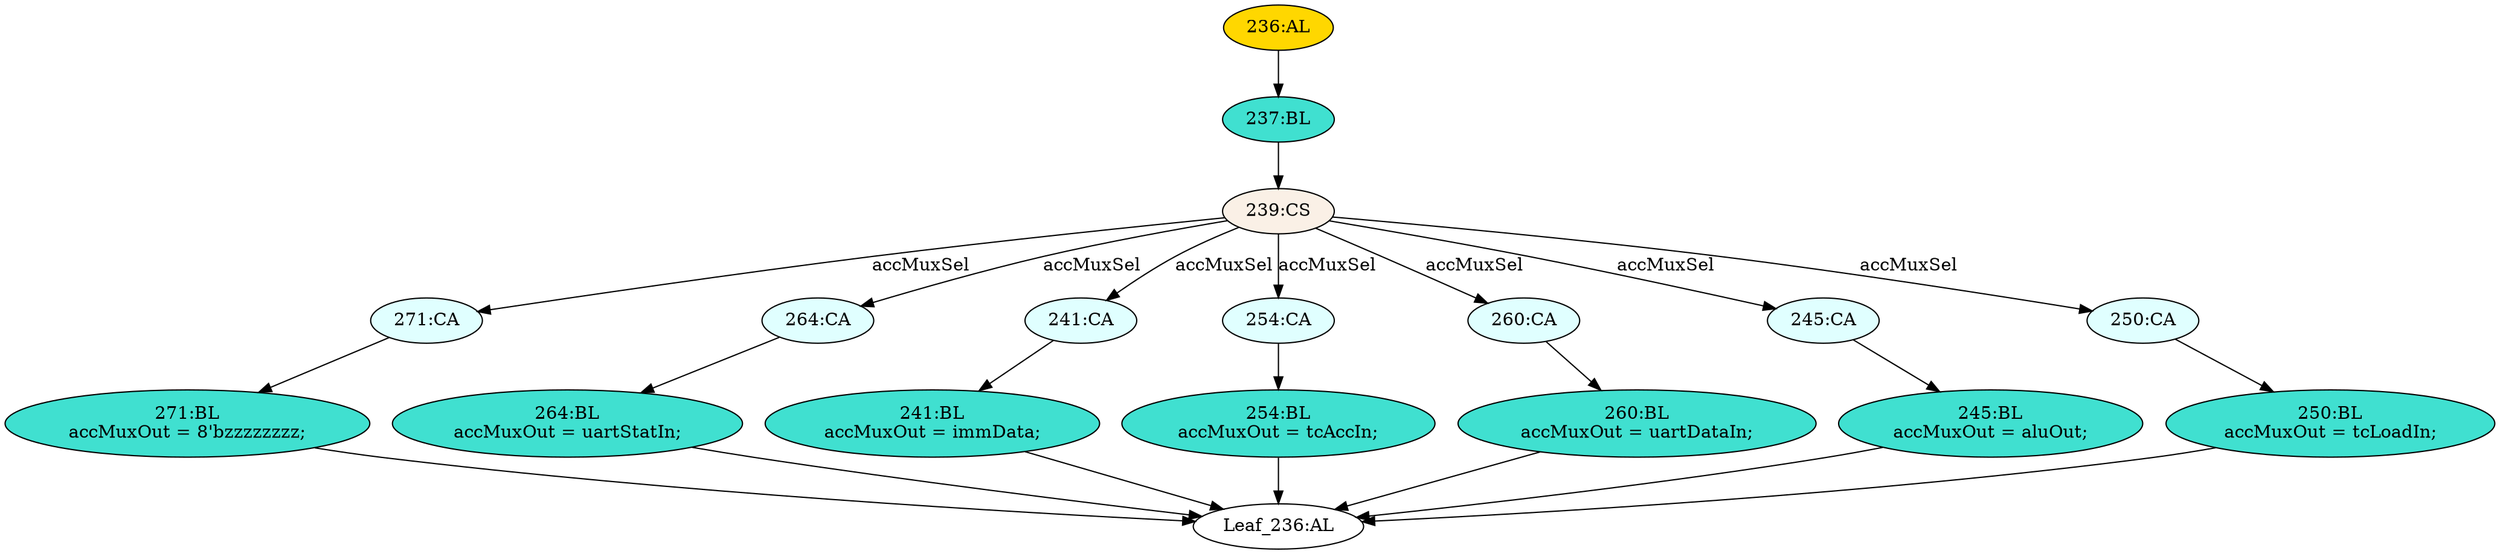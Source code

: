 strict digraph "compose( ,  )" {
	node [label="\N"];
	"254:BL"	 [ast="<pyverilog.vparser.ast.Block object at 0x7f82813b01d0>",
		fillcolor=turquoise,
		label="254:BL
accMuxOut = tcAccIn;",
		statements="[<pyverilog.vparser.ast.BlockingSubstitution object at 0x7f82813b0210>]",
		style=filled,
		typ=Block];
	"Leaf_236:AL"	 [def_var="['accMuxOut']",
		label="Leaf_236:AL"];
	"254:BL" -> "Leaf_236:AL"	 [cond="[]",
		lineno=None];
	"239:CS"	 [ast="<pyverilog.vparser.ast.CaseStatement object at 0x7f82813b07d0>",
		fillcolor=linen,
		label="239:CS",
		statements="[]",
		style=filled,
		typ=CaseStatement];
	"271:CA"	 [ast="<pyverilog.vparser.ast.Case object at 0x7f82813b0750>",
		fillcolor=lightcyan,
		label="271:CA",
		statements="[]",
		style=filled,
		typ=Case];
	"239:CS" -> "271:CA"	 [cond="['accMuxSel']",
		label=accMuxSel,
		lineno=239];
	"264:CA"	 [ast="<pyverilog.vparser.ast.Case object at 0x7f82813b0590>",
		fillcolor=lightcyan,
		label="264:CA",
		statements="[]",
		style=filled,
		typ=Case];
	"239:CS" -> "264:CA"	 [cond="['accMuxSel']",
		label=accMuxSel,
		lineno=239];
	"241:CA"	 [ast="<pyverilog.vparser.ast.Case object at 0x7f82813bedd0>",
		fillcolor=lightcyan,
		label="241:CA",
		statements="[]",
		style=filled,
		typ=Case];
	"239:CS" -> "241:CA"	 [cond="['accMuxSel']",
		label=accMuxSel,
		lineno=239];
	"254:CA"	 [ast="<pyverilog.vparser.ast.Case object at 0x7f82813b0090>",
		fillcolor=lightcyan,
		label="254:CA",
		statements="[]",
		style=filled,
		typ=Case];
	"239:CS" -> "254:CA"	 [cond="['accMuxSel']",
		label=accMuxSel,
		lineno=239];
	"260:CA"	 [ast="<pyverilog.vparser.ast.Case object at 0x7f82813b0310>",
		fillcolor=lightcyan,
		label="260:CA",
		statements="[]",
		style=filled,
		typ=Case];
	"239:CS" -> "260:CA"	 [cond="['accMuxSel']",
		label=accMuxSel,
		lineno=239];
	"245:CA"	 [ast="<pyverilog.vparser.ast.Case object at 0x7f82813e82d0>",
		fillcolor=lightcyan,
		label="245:CA",
		statements="[]",
		style=filled,
		typ=Case];
	"239:CS" -> "245:CA"	 [cond="['accMuxSel']",
		label=accMuxSel,
		lineno=239];
	"250:CA"	 [ast="<pyverilog.vparser.ast.Case object at 0x7f828169ea10>",
		fillcolor=lightcyan,
		label="250:CA",
		statements="[]",
		style=filled,
		typ=Case];
	"239:CS" -> "250:CA"	 [cond="['accMuxSel']",
		label=accMuxSel,
		lineno=239];
	"260:BL"	 [ast="<pyverilog.vparser.ast.Block object at 0x7f82813b0450>",
		fillcolor=turquoise,
		label="260:BL
accMuxOut = uartDataIn;",
		statements="[<pyverilog.vparser.ast.BlockingSubstitution object at 0x7f82813b0490>]",
		style=filled,
		typ=Block];
	"260:BL" -> "Leaf_236:AL"	 [cond="[]",
		lineno=None];
	"245:BL"	 [ast="<pyverilog.vparser.ast.Block object at 0x7f828170ba90>",
		fillcolor=turquoise,
		label="245:BL
accMuxOut = aluOut;",
		statements="[<pyverilog.vparser.ast.BlockingSubstitution object at 0x7f828170bbd0>]",
		style=filled,
		typ=Block];
	"245:BL" -> "Leaf_236:AL"	 [cond="[]",
		lineno=None];
	"271:BL"	 [ast="<pyverilog.vparser.ast.Block object at 0x7f82813b0910>",
		fillcolor=turquoise,
		label="271:BL
accMuxOut = 8'bzzzzzzzz;",
		statements="[<pyverilog.vparser.ast.BlockingSubstitution object at 0x7f82813b0950>]",
		style=filled,
		typ=Block];
	"271:CA" -> "271:BL"	 [cond="[]",
		lineno=None];
	"264:BL"	 [ast="<pyverilog.vparser.ast.Block object at 0x7f82813b06d0>",
		fillcolor=turquoise,
		label="264:BL
accMuxOut = uartStatIn;",
		statements="[<pyverilog.vparser.ast.BlockingSubstitution object at 0x7f82813b0710>]",
		style=filled,
		typ=Block];
	"264:CA" -> "264:BL"	 [cond="[]",
		lineno=None];
	"250:BL"	 [ast="<pyverilog.vparser.ast.Block object at 0x7f828169e9d0>",
		fillcolor=turquoise,
		label="250:BL
accMuxOut = tcLoadIn;",
		statements="[<pyverilog.vparser.ast.BlockingSubstitution object at 0x7f828169ecd0>]",
		style=filled,
		typ=Block];
	"250:BL" -> "Leaf_236:AL"	 [cond="[]",
		lineno=None];
	"241:BL"	 [ast="<pyverilog.vparser.ast.Block object at 0x7f82813be890>",
		fillcolor=turquoise,
		label="241:BL
accMuxOut = immData;",
		statements="[<pyverilog.vparser.ast.BlockingSubstitution object at 0x7f82813bec90>]",
		style=filled,
		typ=Block];
	"241:BL" -> "Leaf_236:AL"	 [cond="[]",
		lineno=None];
	"241:CA" -> "241:BL"	 [cond="[]",
		lineno=None];
	"254:CA" -> "254:BL"	 [cond="[]",
		lineno=None];
	"260:CA" -> "260:BL"	 [cond="[]",
		lineno=None];
	"245:CA" -> "245:BL"	 [cond="[]",
		lineno=None];
	"237:BL"	 [ast="<pyverilog.vparser.ast.Block object at 0x7f82813d6890>",
		fillcolor=turquoise,
		label="237:BL",
		statements="[]",
		style=filled,
		typ=Block];
	"237:BL" -> "239:CS"	 [cond="[]",
		lineno=None];
	"250:CA" -> "250:BL"	 [cond="[]",
		lineno=None];
	"271:BL" -> "Leaf_236:AL"	 [cond="[]",
		lineno=None];
	"264:BL" -> "Leaf_236:AL"	 [cond="[]",
		lineno=None];
	"236:AL"	 [ast="<pyverilog.vparser.ast.Always object at 0x7f82813d6190>",
		clk_sens=False,
		fillcolor=gold,
		label="236:AL",
		sens="['immData', 'uartStatIn', 'uartDataIn', 'tcLoadIn', 'aluOut', 'tcAccIn']",
		statements="[]",
		style=filled,
		typ=Always,
		use_var="['immData', 'uartStatIn', 'uartDataIn', 'tcLoadIn', 'aluOut', 'accMuxSel', 'tcAccIn']"];
	"236:AL" -> "237:BL"	 [cond="[]",
		lineno=None];
}
